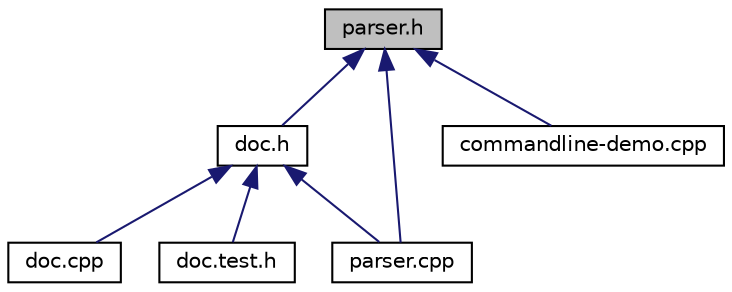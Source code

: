 digraph G
{
  edge [fontname="Helvetica",fontsize="10",labelfontname="Helvetica",labelfontsize="10"];
  node [fontname="Helvetica",fontsize="10",shape=record];
  Node1 [label="parser.h",height=0.2,width=0.4,color="black", fillcolor="grey75", style="filled" fontcolor="black"];
  Node1 -> Node2 [dir="back",color="midnightblue",fontsize="10",style="solid",fontname="Helvetica"];
  Node2 [label="doc.h",height=0.2,width=0.4,color="black", fillcolor="white", style="filled",URL="$doc_8h.html"];
  Node2 -> Node3 [dir="back",color="midnightblue",fontsize="10",style="solid",fontname="Helvetica"];
  Node3 [label="doc.cpp",height=0.2,width=0.4,color="black", fillcolor="white", style="filled",URL="$doc_8cpp.html"];
  Node2 -> Node4 [dir="back",color="midnightblue",fontsize="10",style="solid",fontname="Helvetica"];
  Node4 [label="doc.test.h",height=0.2,width=0.4,color="black", fillcolor="white", style="filled",URL="$doc_8test_8h.html"];
  Node2 -> Node5 [dir="back",color="midnightblue",fontsize="10",style="solid",fontname="Helvetica"];
  Node5 [label="parser.cpp",height=0.2,width=0.4,color="black", fillcolor="white", style="filled",URL="$parser_8cpp.html"];
  Node1 -> Node5 [dir="back",color="midnightblue",fontsize="10",style="solid",fontname="Helvetica"];
  Node1 -> Node6 [dir="back",color="midnightblue",fontsize="10",style="solid",fontname="Helvetica"];
  Node6 [label="commandline-demo.cpp",height=0.2,width=0.4,color="black", fillcolor="white", style="filled",URL="$commandline-demo_8cpp.html"];
}
